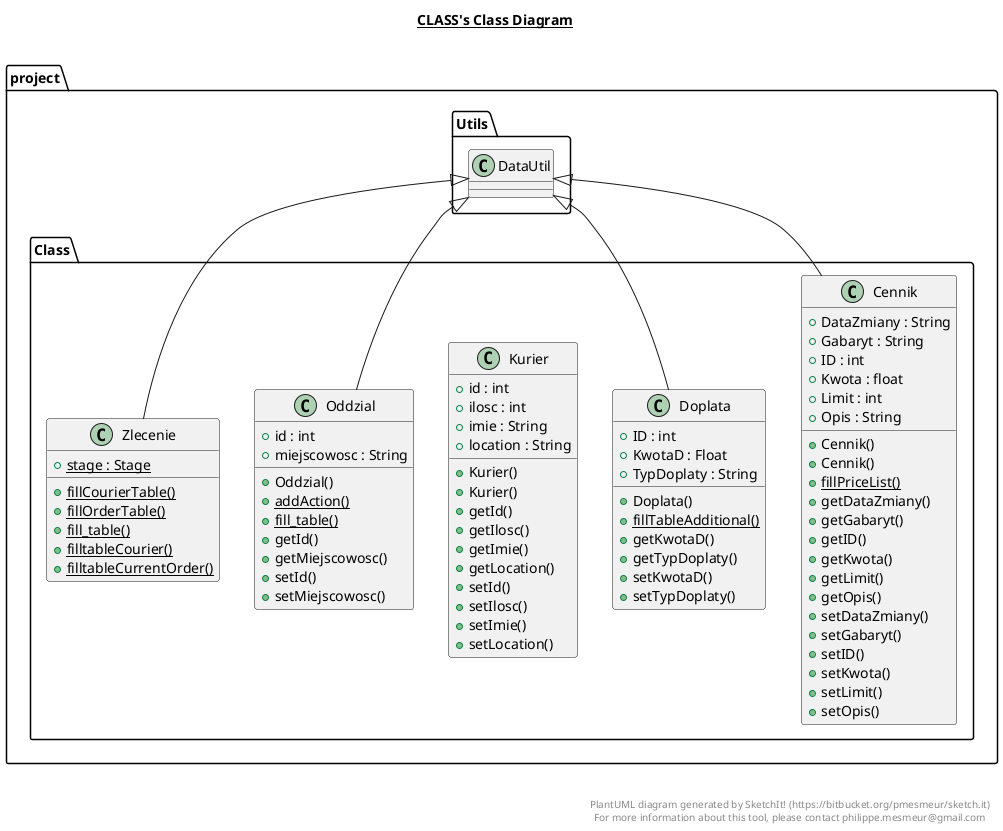 @startuml

title __CLASS's Class Diagram__\n

  namespace project {
    namespace Class {
      class project.Class.Cennik {
          + DataZmiany : String
          + Gabaryt : String
          + ID : int
          + Kwota : float
          + Limit : int
          + Opis : String
          + Cennik()
          + Cennik()
          {static} + fillPriceList()
          + getDataZmiany()
          + getGabaryt()
          + getID()
          + getKwota()
          + getLimit()
          + getOpis()
          + setDataZmiany()
          + setGabaryt()
          + setID()
          + setKwota()
          + setLimit()
          + setOpis()
      }
    }
  }
  

  namespace project {
    namespace Class {
      class project.Class.Doplata {
          + ID : int
          + KwotaD : Float
          + TypDoplaty : String
          + Doplata()
          {static} + fillTableAdditional()
          + getKwotaD()
          + getTypDoplaty()
          + setKwotaD()
          + setTypDoplaty()
      }
    }
  }
  

  namespace project {
    namespace Class {
      class project.Class.Kurier {
          + id : int
          + ilosc : int
          + imie : String
          + location : String
          + Kurier()
          + Kurier()
          + getId()
          + getIlosc()
          + getImie()
          + getLocation()
          + setId()
          + setIlosc()
          + setImie()
          + setLocation()
      }
    }
  }
  

  namespace project {
    namespace Class {
      class project.Class.Oddzial {
          + id : int
          + miejscowosc : String
          + Oddzial()
          {static} + addAction()
          {static} + fill_table()
          + getId()
          + getMiejscowosc()
          + setId()
          + setMiejscowosc()
      }
    }
  }
  

  namespace project {
    namespace Class {
      class project.Class.Zlecenie {
          {static} + stage : Stage
          {static} + fillCourierTable()
          {static} + fillOrderTable()
          {static} + fill_table()
          {static} + filltableCourier()
          {static} + filltableCurrentOrder()
      }
    }
  }
  

  project.Class.Cennik -up-|> project.Utils.DataUtil
  project.Class.Doplata -up-|> project.Utils.DataUtil
  project.Class.Oddzial -up-|> project.Utils.DataUtil
  project.Class.Zlecenie -up-|> project.Utils.DataUtil


right footer


PlantUML diagram generated by SketchIt! (https://bitbucket.org/pmesmeur/sketch.it)
For more information about this tool, please contact philippe.mesmeur@gmail.com
endfooter

@enduml
